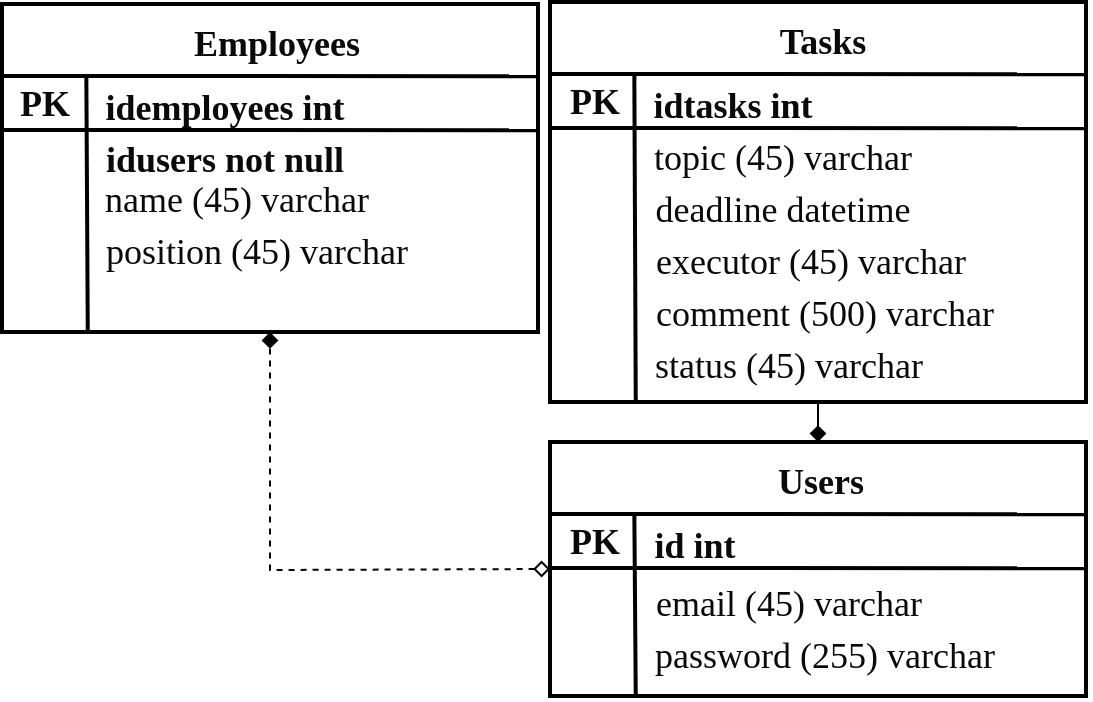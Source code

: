 <mxfile>
    <diagram id="qcCNAyBQ80MC03by-rah" name="Page-1">
        <mxGraphModel dx="574" dy="794" grid="0" gridSize="10" guides="1" tooltips="1" connect="1" arrows="1" fold="1" page="0" pageScale="1" pageWidth="850" pageHeight="1100" background="#ffffff" math="0" shadow="0">
            <root>
                <mxCell id="0"/>
                <mxCell id="1" parent="0"/>
                <mxCell id="2" value="" style="html=1;fillColor=none;strokeWidth=2;strokeColor=#000000;labelBackgroundColor=none;fontFamily=Times New Roman;fontSize=18;" parent="1" vertex="1">
                    <mxGeometry x="487" y="-85" width="268" height="127" as="geometry"/>
                </mxCell>
                <mxCell id="3" value="&lt;font style=&quot;font-size: 18px;&quot;&gt;&lt;b style=&quot;font-size: 18px;&quot;&gt;Users&lt;/b&gt;&lt;/font&gt;" style="text;html=1;align=center;verticalAlign=middle;resizable=0;points=[];autosize=1;strokeColor=none;fillColor=none;fontColor=#0a0a0a;fontFamily=Times New Roman;fontSize=18;" parent="1" vertex="1">
                    <mxGeometry x="591.5" y="-82" width="61" height="34" as="geometry"/>
                </mxCell>
                <mxCell id="4" value="&lt;b style=&quot;font-size: 18px;&quot;&gt;id int&lt;/b&gt;" style="text;html=1;align=center;verticalAlign=middle;resizable=0;points=[];autosize=1;strokeColor=none;fillColor=none;fontFamily=Times New Roman;fontColor=#0a0a0a;fontSize=18;" parent="1" vertex="1">
                    <mxGeometry x="529" y="-50" width="59" height="34" as="geometry"/>
                </mxCell>
                <mxCell id="5" value="email (45) varchar" style="text;html=1;align=center;verticalAlign=middle;resizable=0;points=[];autosize=1;strokeColor=none;fillColor=none;fontFamily=Times New Roman;fontColor=#0a0a0a;fontSize=18;" parent="1" vertex="1">
                    <mxGeometry x="530" y="-21" width="151" height="34" as="geometry"/>
                </mxCell>
                <mxCell id="6" value="password (255) varchar" style="text;html=1;align=center;verticalAlign=middle;resizable=0;points=[];autosize=1;strokeColor=none;fillColor=none;fontFamily=Times New Roman;fontColor=#0a0a0a;fontSize=18;" parent="1" vertex="1">
                    <mxGeometry x="530" y="5" width="188" height="34" as="geometry"/>
                </mxCell>
                <mxCell id="7" value="" style="endArrow=none;html=1;fontFamily=Times New Roman;fontColor=#0a0a0a;strokeWidth=2;strokeColor=#000000;entryX=0.998;entryY=0.342;entryDx=0;entryDy=0;entryPerimeter=0;fontSize=18;" parent="1" edge="1">
                    <mxGeometry width="50" height="50" relative="1" as="geometry">
                        <mxPoint x="487" y="-22" as="sourcePoint"/>
                        <mxPoint x="754.464" y="-21.912" as="targetPoint"/>
                    </mxGeometry>
                </mxCell>
                <mxCell id="8" value="" style="endArrow=none;html=1;fontFamily=Times New Roman;fontColor=#0a0a0a;strokeWidth=2;strokeColor=#000000;entryX=0.998;entryY=0.342;entryDx=0;entryDy=0;entryPerimeter=0;fontSize=18;" parent="1" edge="1">
                    <mxGeometry width="50" height="50" relative="1" as="geometry">
                        <mxPoint x="487.54" y="-49" as="sourcePoint"/>
                        <mxPoint x="755.004" y="-48.912" as="targetPoint"/>
                    </mxGeometry>
                </mxCell>
                <mxCell id="9" value="" style="endArrow=none;html=1;strokeColor=#000000;strokeWidth=2;fontFamily=Times New Roman;fontColor=#0a0a0a;exitX=0.16;exitY=0.998;exitDx=0;exitDy=0;exitPerimeter=0;fontSize=18;" parent="1" source="2" edge="1">
                    <mxGeometry width="50" height="50" relative="1" as="geometry">
                        <mxPoint x="529.17" y="29" as="sourcePoint"/>
                        <mxPoint x="529.17" y="-49" as="targetPoint"/>
                    </mxGeometry>
                </mxCell>
                <mxCell id="10" value="&lt;b style=&quot;font-size: 18px;&quot;&gt;PK&lt;/b&gt;" style="text;html=1;align=center;verticalAlign=middle;resizable=0;points=[];autosize=1;strokeColor=none;fillColor=none;fontFamily=Times New Roman;fontColor=#0a0a0a;fontSize=18;" parent="1" vertex="1">
                    <mxGeometry x="487" y="-52" width="43" height="34" as="geometry"/>
                </mxCell>
                <mxCell id="11" value="" style="html=1;fillColor=none;strokeWidth=2;strokeColor=#000000;fontFamily=Times New Roman;fontSize=18;" parent="1" vertex="1">
                    <mxGeometry x="213" y="-304" width="268" height="164" as="geometry"/>
                </mxCell>
                <mxCell id="12" value="&lt;font style=&quot;font-size: 18px;&quot;&gt;&lt;b style=&quot;font-size: 18px;&quot;&gt;Employees&lt;/b&gt;&lt;/font&gt;" style="text;html=1;align=center;verticalAlign=middle;resizable=0;points=[];autosize=1;strokeColor=none;fillColor=none;fontColor=#0a0a0a;fontFamily=Times New Roman;fontSize=18;" parent="1" vertex="1">
                    <mxGeometry x="299.5" y="-301" width="101" height="34" as="geometry"/>
                </mxCell>
                <mxCell id="13" value="&lt;b style=&quot;font-size: 18px;&quot;&gt;idemployees int&lt;/b&gt;" style="text;html=1;align=center;verticalAlign=middle;resizable=0;points=[];autosize=1;strokeColor=none;fillColor=none;fontFamily=Times New Roman;fontColor=#0a0a0a;fontSize=18;" parent="1" vertex="1">
                    <mxGeometry x="255" y="-269" width="138" height="34" as="geometry"/>
                </mxCell>
                <mxCell id="14" value="name (45) varchar" style="text;html=1;align=center;verticalAlign=middle;resizable=0;points=[];autosize=1;strokeColor=none;fillColor=none;fontFamily=Times New Roman;fontColor=#0a0a0a;fontSize=18;" parent="1" vertex="1">
                    <mxGeometry x="255" y="-223" width="150" height="34" as="geometry"/>
                </mxCell>
                <mxCell id="15" value="position (45) varchar" style="text;html=1;align=center;verticalAlign=middle;resizable=0;points=[];autosize=1;strokeColor=none;fillColor=none;fontFamily=Times New Roman;fontColor=#0a0a0a;fontSize=18;" parent="1" vertex="1">
                    <mxGeometry x="255" y="-197" width="169" height="34" as="geometry"/>
                </mxCell>
                <mxCell id="16" value="" style="endArrow=none;html=1;fontFamily=Times New Roman;fontColor=#0a0a0a;strokeWidth=2;strokeColor=#000000;entryX=0.998;entryY=0.342;entryDx=0;entryDy=0;entryPerimeter=0;fontSize=18;" parent="1" edge="1">
                    <mxGeometry width="50" height="50" relative="1" as="geometry">
                        <mxPoint x="213" y="-241" as="sourcePoint"/>
                        <mxPoint x="480.464" y="-240.912" as="targetPoint"/>
                    </mxGeometry>
                </mxCell>
                <mxCell id="17" value="" style="endArrow=none;html=1;fontFamily=Times New Roman;fontColor=#0a0a0a;strokeWidth=2;strokeColor=#000000;entryX=0.998;entryY=0.342;entryDx=0;entryDy=0;entryPerimeter=0;fontSize=18;" parent="1" edge="1">
                    <mxGeometry width="50" height="50" relative="1" as="geometry">
                        <mxPoint x="213.54" y="-268" as="sourcePoint"/>
                        <mxPoint x="481.004" y="-267.912" as="targetPoint"/>
                    </mxGeometry>
                </mxCell>
                <mxCell id="18" value="" style="endArrow=none;html=1;strokeColor=#000000;strokeWidth=2;fontFamily=Times New Roman;fontColor=#0a0a0a;exitX=0.16;exitY=0.998;exitDx=0;exitDy=0;exitPerimeter=0;fontSize=18;" parent="1" source="11" edge="1">
                    <mxGeometry width="50" height="50" relative="1" as="geometry">
                        <mxPoint x="255.17" y="-190" as="sourcePoint"/>
                        <mxPoint x="255.17" y="-268" as="targetPoint"/>
                    </mxGeometry>
                </mxCell>
                <mxCell id="19" value="&lt;b style=&quot;font-size: 18px;&quot;&gt;PK&lt;/b&gt;" style="text;html=1;align=center;verticalAlign=middle;resizable=0;points=[];autosize=1;strokeColor=none;fillColor=none;fontFamily=Times New Roman;fontColor=#0a0a0a;fontSize=18;" parent="1" vertex="1">
                    <mxGeometry x="212" y="-271" width="43" height="34" as="geometry"/>
                </mxCell>
                <mxCell id="21" value="" style="html=1;fillColor=none;strokeWidth=2;strokeColor=#000000;fontFamily=Times New Roman;fontSize=18;" parent="1" vertex="1">
                    <mxGeometry x="487" y="-305" width="268" height="200" as="geometry"/>
                </mxCell>
                <mxCell id="22" value="&lt;font style=&quot;font-size: 18px;&quot;&gt;&lt;b style=&quot;font-size: 18px;&quot;&gt;Tasks&lt;/b&gt;&lt;/font&gt;" style="text;html=1;align=center;verticalAlign=middle;resizable=0;points=[];autosize=1;strokeColor=none;fillColor=none;fontColor=#0a0a0a;fontFamily=Times New Roman;fontSize=18;" parent="1" vertex="1">
                    <mxGeometry x="592.5" y="-302" width="61" height="34" as="geometry"/>
                </mxCell>
                <mxCell id="23" value="&lt;b style=&quot;font-size: 18px;&quot;&gt;idtasks int&lt;/b&gt;" style="text;html=1;align=center;verticalAlign=middle;resizable=0;points=[];autosize=1;strokeColor=none;fillColor=none;fontFamily=Times New Roman;fontColor=#0a0a0a;fontSize=18;" parent="1" vertex="1">
                    <mxGeometry x="529" y="-270" width="98" height="34" as="geometry"/>
                </mxCell>
                <mxCell id="24" value="topic (45) varchar" style="text;html=1;align=center;verticalAlign=middle;resizable=0;points=[];autosize=1;strokeColor=none;fillColor=none;fontFamily=Times New Roman;fontColor=#0a0a0a;fontSize=18;" parent="1" vertex="1">
                    <mxGeometry x="529" y="-244" width="147" height="34" as="geometry"/>
                </mxCell>
                <mxCell id="25" value="deadline datetime" style="text;html=1;align=center;verticalAlign=middle;resizable=0;points=[];autosize=1;strokeColor=none;fillColor=none;fontFamily=Times New Roman;fontColor=#0a0a0a;fontSize=18;" parent="1" vertex="1">
                    <mxGeometry x="530" y="-218" width="145" height="34" as="geometry"/>
                </mxCell>
                <mxCell id="26" value="" style="endArrow=none;html=1;fontFamily=Times New Roman;fontColor=#0a0a0a;strokeWidth=2;strokeColor=#000000;entryX=0.998;entryY=0.342;entryDx=0;entryDy=0;entryPerimeter=0;fontSize=18;" parent="1" edge="1">
                    <mxGeometry width="50" height="50" relative="1" as="geometry">
                        <mxPoint x="487" y="-242" as="sourcePoint"/>
                        <mxPoint x="754.464" y="-241.912" as="targetPoint"/>
                    </mxGeometry>
                </mxCell>
                <mxCell id="27" value="" style="endArrow=none;html=1;fontFamily=Times New Roman;fontColor=#0a0a0a;strokeWidth=2;strokeColor=#000000;entryX=0.998;entryY=0.342;entryDx=0;entryDy=0;entryPerimeter=0;fontSize=18;" parent="1" edge="1">
                    <mxGeometry width="50" height="50" relative="1" as="geometry">
                        <mxPoint x="487.54" y="-269" as="sourcePoint"/>
                        <mxPoint x="755.004" y="-268.912" as="targetPoint"/>
                    </mxGeometry>
                </mxCell>
                <mxCell id="28" value="" style="endArrow=none;html=1;strokeColor=#000000;strokeWidth=2;fontFamily=Times New Roman;fontColor=#0a0a0a;exitX=0.16;exitY=0.998;exitDx=0;exitDy=0;exitPerimeter=0;fontSize=18;" parent="1" source="21" edge="1">
                    <mxGeometry width="50" height="50" relative="1" as="geometry">
                        <mxPoint x="529.17" y="-191" as="sourcePoint"/>
                        <mxPoint x="529.17" y="-269" as="targetPoint"/>
                    </mxGeometry>
                </mxCell>
                <mxCell id="29" value="&lt;b style=&quot;font-size: 18px;&quot;&gt;PK&lt;/b&gt;" style="text;html=1;align=center;verticalAlign=middle;resizable=0;points=[];autosize=1;strokeColor=none;fillColor=none;fontFamily=Times New Roman;fontColor=#0a0a0a;fontSize=18;" parent="1" vertex="1">
                    <mxGeometry x="487" y="-272" width="43" height="34" as="geometry"/>
                </mxCell>
                <mxCell id="30" value="executor (45) varchar" style="text;html=1;align=center;verticalAlign=middle;resizable=0;points=[];autosize=1;strokeColor=none;fillColor=none;fontFamily=Times New Roman;fontColor=#0a0a0a;fontSize=18;" parent="1" vertex="1">
                    <mxGeometry x="530" y="-192" width="173" height="34" as="geometry"/>
                </mxCell>
                <mxCell id="31" value="comment (500) varchar" style="text;html=1;align=center;verticalAlign=middle;resizable=0;points=[];autosize=1;strokeColor=none;fillColor=none;fontFamily=Times New Roman;fontColor=#0a0a0a;fontSize=18;" parent="1" vertex="1">
                    <mxGeometry x="530" y="-166" width="187" height="34" as="geometry"/>
                </mxCell>
                <mxCell id="32" value="status (45) varchar" style="text;html=1;align=center;verticalAlign=middle;resizable=0;points=[];autosize=1;strokeColor=none;fillColor=none;fontFamily=Times New Roman;fontColor=#0a0a0a;fontSize=18;" parent="1" vertex="1">
                    <mxGeometry x="530" y="-140" width="152" height="34" as="geometry"/>
                </mxCell>
                <mxCell id="34" value="" style="endArrow=diamond;html=1;strokeColor=#000000;strokeWidth=1;fontFamily=Times New Roman;fontColor=#0a0a0a;endFill=1;exitX=0.5;exitY=1;exitDx=0;exitDy=0;fontSize=18;" parent="1" source="21" target="2" edge="1">
                    <mxGeometry width="50" height="50" relative="1" as="geometry">
                        <mxPoint x="252" y="225" as="sourcePoint"/>
                        <mxPoint x="476" y="288" as="targetPoint"/>
                    </mxGeometry>
                </mxCell>
                <mxCell id="36" value="&lt;b style=&quot;font-size: 18px;&quot;&gt;idusers not null&lt;/b&gt;" style="text;html=1;align=center;verticalAlign=middle;resizable=0;points=[];autosize=1;strokeColor=none;fillColor=none;fontFamily=Times New Roman;fontColor=#0a0a0a;fontSize=18;" parent="1" vertex="1">
                    <mxGeometry x="255" y="-243" width="137" height="34" as="geometry"/>
                </mxCell>
                <mxCell id="37" value="" style="endArrow=diamond;html=1;strokeColor=#000000;strokeWidth=1;fontFamily=Times New Roman;fontColor=#0a0a0a;endFill=1;exitX=0;exitY=0.5;exitDx=0;exitDy=0;dashed=1;startArrow=diamond;startFill=0;entryX=0.5;entryY=1;entryDx=0;entryDy=0;rounded=0;fontSize=18;" parent="1" source="2" target="11" edge="1">
                    <mxGeometry width="50" height="50" relative="1" as="geometry">
                        <mxPoint x="348" y="-83" as="sourcePoint"/>
                        <mxPoint x="348" y="15" as="targetPoint"/>
                        <Array as="points">
                            <mxPoint x="347" y="-21"/>
                        </Array>
                    </mxGeometry>
                </mxCell>
            </root>
        </mxGraphModel>
    </diagram>
</mxfile>